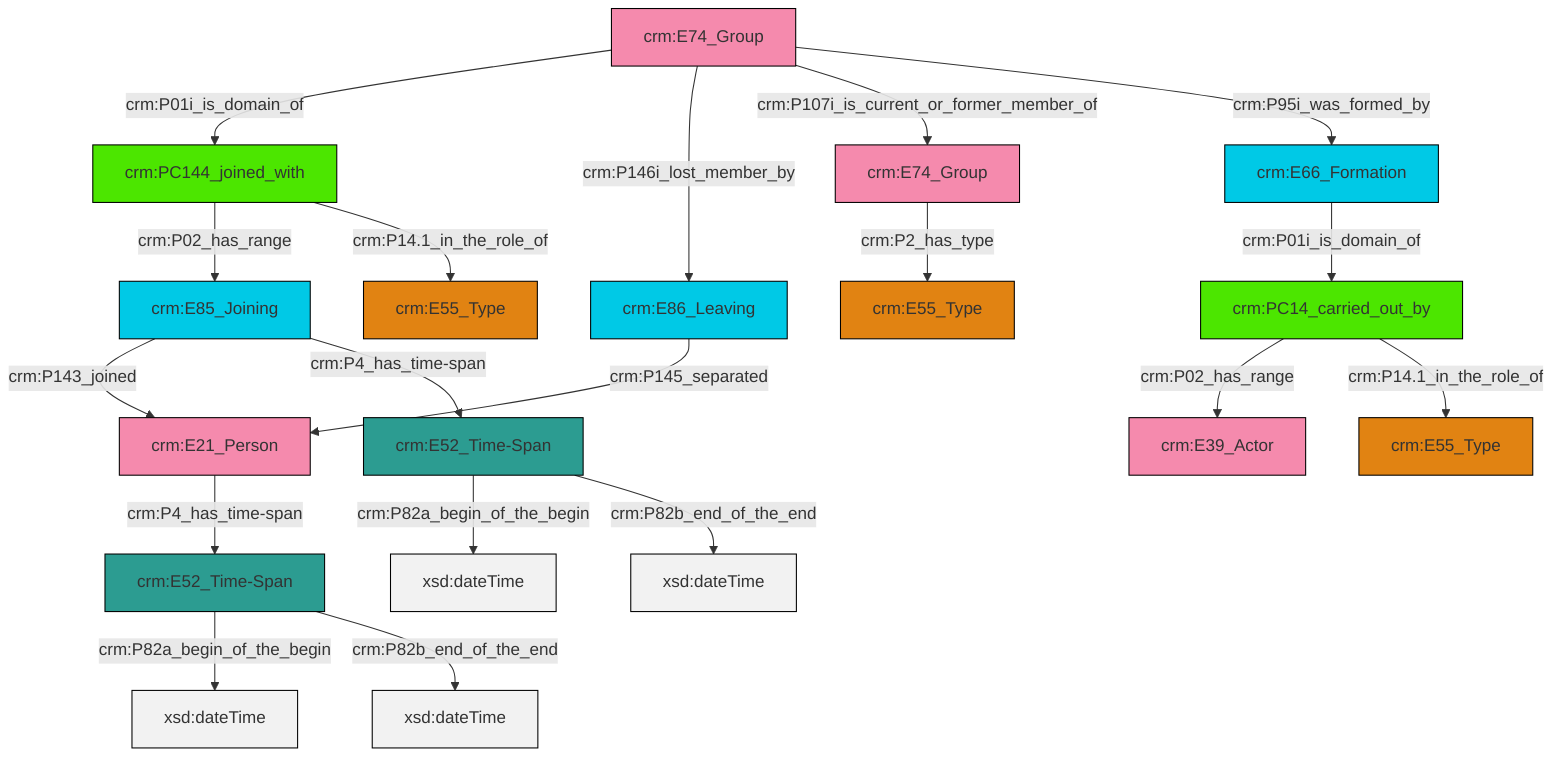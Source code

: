 graph TD
classDef Literal fill:#f2f2f2,stroke:#000000;
classDef CRM_Entity fill:#FFFFFF,stroke:#000000;
classDef Temporal_Entity fill:#00C9E6, stroke:#000000;
classDef Type fill:#E18312, stroke:#000000;
classDef Time-Span fill:#2C9C91, stroke:#000000;
classDef Appellation fill:#FFEB7F, stroke:#000000;
classDef Place fill:#008836, stroke:#000000;
classDef Persistent_Item fill:#B266B2, stroke:#000000;
classDef Conceptual_Object fill:#FFD700, stroke:#000000;
classDef Physical_Thing fill:#D2B48C, stroke:#000000;
classDef Actor fill:#f58aad, stroke:#000000;
classDef PC_Classes fill:#4ce600, stroke:#000000;
classDef Multi fill:#cccccc,stroke:#000000;

0["crm:PC14_carried_out_by"]:::PC_Classes -->|crm:P02_has_range| 1["crm:E39_Actor"]:::Actor
6["crm:E74_Group"]:::Actor -->|crm:P2_has_type| 4["crm:E55_Type"]:::Type
7["crm:E86_Leaving"]:::Temporal_Entity -->|crm:P145_separated| 8["crm:E21_Person"]:::Actor
13["crm:E74_Group"]:::Actor -->|crm:P01i_is_domain_of| 14["crm:PC144_joined_with"]:::PC_Classes
11["crm:E66_Formation"]:::Temporal_Entity -->|crm:P01i_is_domain_of| 0["crm:PC14_carried_out_by"]:::PC_Classes
0["crm:PC14_carried_out_by"]:::PC_Classes -->|crm:P14.1_in_the_role_of| 15["crm:E55_Type"]:::Type
13["crm:E74_Group"]:::Actor -->|crm:P146i_lost_member_by| 7["crm:E86_Leaving"]:::Temporal_Entity
14["crm:PC144_joined_with"]:::PC_Classes -->|crm:P02_has_range| 21["crm:E85_Joining"]:::Temporal_Entity
22["crm:E52_Time-Span"]:::Time-Span -->|crm:P82a_begin_of_the_begin| 23[xsd:dateTime]:::Literal
13["crm:E74_Group"]:::Actor -->|crm:P107i_is_current_or_former_member_of| 6["crm:E74_Group"]:::Actor
21["crm:E85_Joining"]:::Temporal_Entity -->|crm:P143_joined| 8["crm:E21_Person"]:::Actor
21["crm:E85_Joining"]:::Temporal_Entity -->|crm:P4_has_time-span| 22["crm:E52_Time-Span"]:::Time-Span
22["crm:E52_Time-Span"]:::Time-Span -->|crm:P82b_end_of_the_end| 27[xsd:dateTime]:::Literal
8["crm:E21_Person"]:::Actor -->|crm:P4_has_time-span| 17["crm:E52_Time-Span"]:::Time-Span
17["crm:E52_Time-Span"]:::Time-Span -->|crm:P82a_begin_of_the_begin| 31[xsd:dateTime]:::Literal
14["crm:PC144_joined_with"]:::PC_Classes -->|crm:P14.1_in_the_role_of| 2["crm:E55_Type"]:::Type
17["crm:E52_Time-Span"]:::Time-Span -->|crm:P82b_end_of_the_end| 34[xsd:dateTime]:::Literal
13["crm:E74_Group"]:::Actor -->|crm:P95i_was_formed_by| 11["crm:E66_Formation"]:::Temporal_Entity